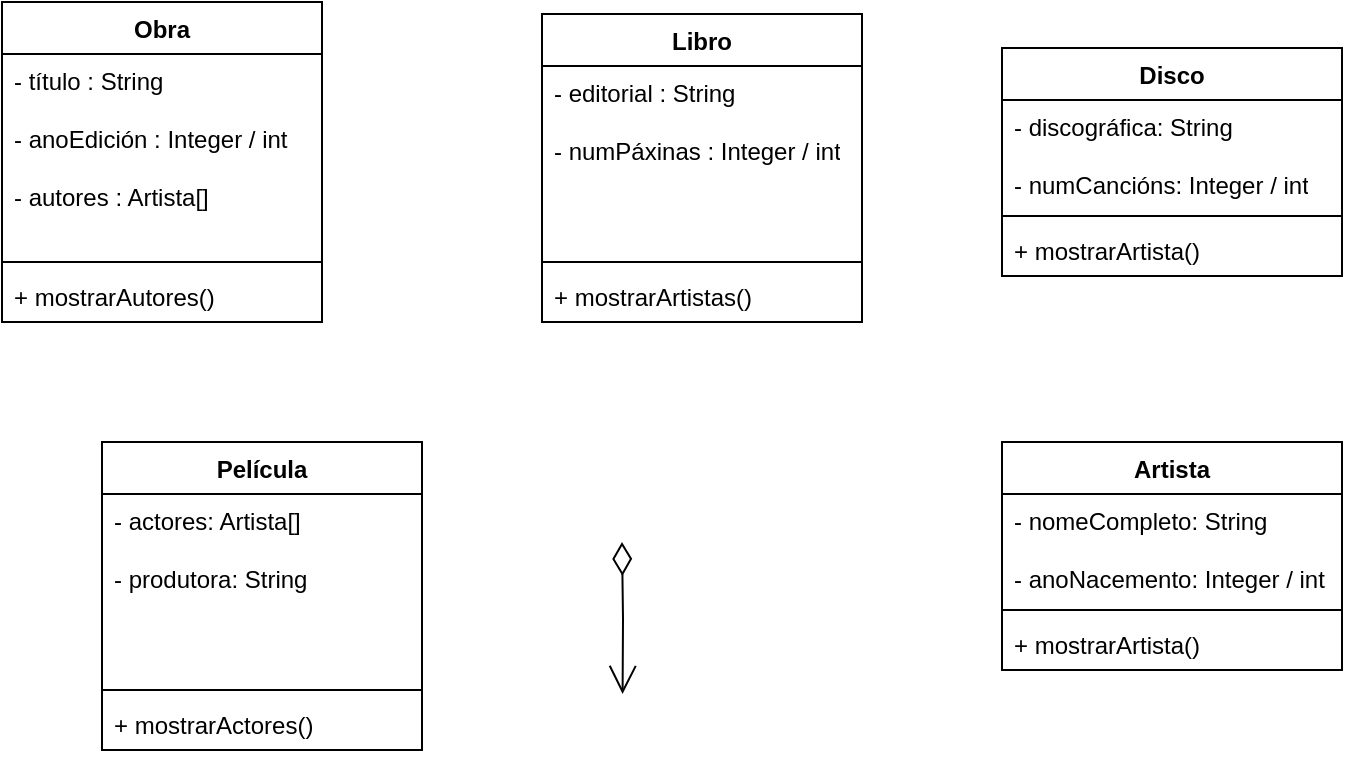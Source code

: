 <mxfile version="24.2.7" type="device">
  <diagram name="Página-1" id="O8me8r2KQjEIU0_Es0y9">
    <mxGraphModel dx="1195" dy="622" grid="1" gridSize="10" guides="1" tooltips="1" connect="1" arrows="1" fold="1" page="1" pageScale="1" pageWidth="1654" pageHeight="1169" math="0" shadow="0">
      <root>
        <mxCell id="0" />
        <mxCell id="1" parent="0" />
        <mxCell id="yO7yk4m7Yw3FB1R7r-Qd-18" value="Obra" style="swimlane;fontStyle=1;align=center;verticalAlign=top;childLayout=stackLayout;horizontal=1;startSize=26;horizontalStack=0;resizeParent=1;resizeParentMax=0;resizeLast=0;collapsible=1;marginBottom=0;whiteSpace=wrap;html=1;" vertex="1" parent="1">
          <mxGeometry x="360" y="330" width="160" height="160" as="geometry" />
        </mxCell>
        <mxCell id="yO7yk4m7Yw3FB1R7r-Qd-19" value="- título : String&lt;div&gt;&lt;br&gt;&lt;/div&gt;&lt;div&gt;- anoEdición : Integer / int&lt;/div&gt;&lt;div&gt;&lt;br&gt;&lt;/div&gt;&lt;div&gt;- autores : Artista[]&lt;br&gt;&lt;div&gt;&lt;br&gt;&lt;/div&gt;&lt;/div&gt;&lt;div&gt;&lt;br&gt;&lt;/div&gt;" style="text;strokeColor=none;fillColor=none;align=left;verticalAlign=top;spacingLeft=4;spacingRight=4;overflow=hidden;rotatable=0;points=[[0,0.5],[1,0.5]];portConstraint=eastwest;whiteSpace=wrap;html=1;" vertex="1" parent="yO7yk4m7Yw3FB1R7r-Qd-18">
          <mxGeometry y="26" width="160" height="100" as="geometry" />
        </mxCell>
        <mxCell id="yO7yk4m7Yw3FB1R7r-Qd-20" value="" style="line;strokeWidth=1;fillColor=none;align=left;verticalAlign=middle;spacingTop=-1;spacingLeft=3;spacingRight=3;rotatable=0;labelPosition=right;points=[];portConstraint=eastwest;strokeColor=inherit;" vertex="1" parent="yO7yk4m7Yw3FB1R7r-Qd-18">
          <mxGeometry y="126" width="160" height="8" as="geometry" />
        </mxCell>
        <mxCell id="yO7yk4m7Yw3FB1R7r-Qd-21" value="+ mostrarAutores()" style="text;strokeColor=none;fillColor=none;align=left;verticalAlign=top;spacingLeft=4;spacingRight=4;overflow=hidden;rotatable=0;points=[[0,0.5],[1,0.5]];portConstraint=eastwest;whiteSpace=wrap;html=1;" vertex="1" parent="yO7yk4m7Yw3FB1R7r-Qd-18">
          <mxGeometry y="134" width="160" height="26" as="geometry" />
        </mxCell>
        <mxCell id="yO7yk4m7Yw3FB1R7r-Qd-22" value="Disco" style="swimlane;fontStyle=1;align=center;verticalAlign=top;childLayout=stackLayout;horizontal=1;startSize=26;horizontalStack=0;resizeParent=1;resizeParentMax=0;resizeLast=0;collapsible=1;marginBottom=0;whiteSpace=wrap;html=1;" vertex="1" parent="1">
          <mxGeometry x="860" y="353" width="170" height="114" as="geometry" />
        </mxCell>
        <mxCell id="yO7yk4m7Yw3FB1R7r-Qd-23" value="&lt;div&gt;&lt;div&gt;- discográfica: String&lt;/div&gt;&lt;/div&gt;&lt;div&gt;&lt;br&gt;&lt;/div&gt;&lt;div&gt;- numCancións: Integer / int&lt;/div&gt;" style="text;strokeColor=none;fillColor=none;align=left;verticalAlign=top;spacingLeft=4;spacingRight=4;overflow=hidden;rotatable=0;points=[[0,0.5],[1,0.5]];portConstraint=eastwest;whiteSpace=wrap;html=1;" vertex="1" parent="yO7yk4m7Yw3FB1R7r-Qd-22">
          <mxGeometry y="26" width="170" height="54" as="geometry" />
        </mxCell>
        <mxCell id="yO7yk4m7Yw3FB1R7r-Qd-24" value="" style="line;strokeWidth=1;fillColor=none;align=left;verticalAlign=middle;spacingTop=-1;spacingLeft=3;spacingRight=3;rotatable=0;labelPosition=right;points=[];portConstraint=eastwest;strokeColor=inherit;" vertex="1" parent="yO7yk4m7Yw3FB1R7r-Qd-22">
          <mxGeometry y="80" width="170" height="8" as="geometry" />
        </mxCell>
        <mxCell id="yO7yk4m7Yw3FB1R7r-Qd-25" value="+ mostrarArtista()" style="text;strokeColor=none;fillColor=none;align=left;verticalAlign=top;spacingLeft=4;spacingRight=4;overflow=hidden;rotatable=0;points=[[0,0.5],[1,0.5]];portConstraint=eastwest;whiteSpace=wrap;html=1;" vertex="1" parent="yO7yk4m7Yw3FB1R7r-Qd-22">
          <mxGeometry y="88" width="170" height="26" as="geometry" />
        </mxCell>
        <mxCell id="yO7yk4m7Yw3FB1R7r-Qd-26" value="Película" style="swimlane;fontStyle=1;align=center;verticalAlign=top;childLayout=stackLayout;horizontal=1;startSize=26;horizontalStack=0;resizeParent=1;resizeParentMax=0;resizeLast=0;collapsible=1;marginBottom=0;whiteSpace=wrap;html=1;" vertex="1" parent="1">
          <mxGeometry x="410" y="550" width="160" height="154" as="geometry" />
        </mxCell>
        <mxCell id="yO7yk4m7Yw3FB1R7r-Qd-27" value="- actores: Artista[]&lt;div&gt;&lt;br&gt;&lt;/div&gt;&lt;div&gt;- produtora: String&lt;/div&gt;&lt;div&gt;&lt;br&gt;&lt;/div&gt;&lt;div&gt;&lt;br&gt;&lt;/div&gt;" style="text;strokeColor=none;fillColor=none;align=left;verticalAlign=top;spacingLeft=4;spacingRight=4;overflow=hidden;rotatable=0;points=[[0,0.5],[1,0.5]];portConstraint=eastwest;whiteSpace=wrap;html=1;" vertex="1" parent="yO7yk4m7Yw3FB1R7r-Qd-26">
          <mxGeometry y="26" width="160" height="94" as="geometry" />
        </mxCell>
        <mxCell id="yO7yk4m7Yw3FB1R7r-Qd-28" value="" style="line;strokeWidth=1;fillColor=none;align=left;verticalAlign=middle;spacingTop=-1;spacingLeft=3;spacingRight=3;rotatable=0;labelPosition=right;points=[];portConstraint=eastwest;strokeColor=inherit;" vertex="1" parent="yO7yk4m7Yw3FB1R7r-Qd-26">
          <mxGeometry y="120" width="160" height="8" as="geometry" />
        </mxCell>
        <mxCell id="yO7yk4m7Yw3FB1R7r-Qd-29" value="+ mostrarActores()" style="text;strokeColor=none;fillColor=none;align=left;verticalAlign=top;spacingLeft=4;spacingRight=4;overflow=hidden;rotatable=0;points=[[0,0.5],[1,0.5]];portConstraint=eastwest;whiteSpace=wrap;html=1;" vertex="1" parent="yO7yk4m7Yw3FB1R7r-Qd-26">
          <mxGeometry y="128" width="160" height="26" as="geometry" />
        </mxCell>
        <mxCell id="yO7yk4m7Yw3FB1R7r-Qd-30" value="Libro" style="swimlane;fontStyle=1;align=center;verticalAlign=top;childLayout=stackLayout;horizontal=1;startSize=26;horizontalStack=0;resizeParent=1;resizeParentMax=0;resizeLast=0;collapsible=1;marginBottom=0;whiteSpace=wrap;html=1;" vertex="1" parent="1">
          <mxGeometry x="630" y="336" width="160" height="154" as="geometry" />
        </mxCell>
        <mxCell id="yO7yk4m7Yw3FB1R7r-Qd-31" value="- editorial : String&lt;div&gt;&lt;br&gt;&lt;/div&gt;&lt;div&gt;- numPáxinas : Integer / int&lt;/div&gt;" style="text;strokeColor=none;fillColor=none;align=left;verticalAlign=top;spacingLeft=4;spacingRight=4;overflow=hidden;rotatable=0;points=[[0,0.5],[1,0.5]];portConstraint=eastwest;whiteSpace=wrap;html=1;" vertex="1" parent="yO7yk4m7Yw3FB1R7r-Qd-30">
          <mxGeometry y="26" width="160" height="94" as="geometry" />
        </mxCell>
        <mxCell id="yO7yk4m7Yw3FB1R7r-Qd-32" value="" style="line;strokeWidth=1;fillColor=none;align=left;verticalAlign=middle;spacingTop=-1;spacingLeft=3;spacingRight=3;rotatable=0;labelPosition=right;points=[];portConstraint=eastwest;strokeColor=inherit;" vertex="1" parent="yO7yk4m7Yw3FB1R7r-Qd-30">
          <mxGeometry y="120" width="160" height="8" as="geometry" />
        </mxCell>
        <mxCell id="yO7yk4m7Yw3FB1R7r-Qd-33" value="+ mostrarArtistas()" style="text;strokeColor=none;fillColor=none;align=left;verticalAlign=top;spacingLeft=4;spacingRight=4;overflow=hidden;rotatable=0;points=[[0,0.5],[1,0.5]];portConstraint=eastwest;whiteSpace=wrap;html=1;" vertex="1" parent="yO7yk4m7Yw3FB1R7r-Qd-30">
          <mxGeometry y="128" width="160" height="26" as="geometry" />
        </mxCell>
        <mxCell id="yO7yk4m7Yw3FB1R7r-Qd-52" value="" style="endArrow=open;html=1;endSize=12;startArrow=diamondThin;startSize=14;startFill=0;edgeStyle=orthogonalEdgeStyle;align=left;verticalAlign=bottom;rounded=0;exitX=0.459;exitY=-0.012;exitDx=0;exitDy=0;exitPerimeter=0;entryX=0.5;entryY=0;entryDx=0;entryDy=0;" edge="1" parent="1">
          <mxGeometry x="-1" y="3" relative="1" as="geometry">
            <mxPoint x="670" y="600.002" as="sourcePoint" />
            <mxPoint x="670.29" y="676" as="targetPoint" />
          </mxGeometry>
        </mxCell>
        <mxCell id="yO7yk4m7Yw3FB1R7r-Qd-68" value="Artista" style="swimlane;fontStyle=1;align=center;verticalAlign=top;childLayout=stackLayout;horizontal=1;startSize=26;horizontalStack=0;resizeParent=1;resizeParentMax=0;resizeLast=0;collapsible=1;marginBottom=0;whiteSpace=wrap;html=1;" vertex="1" parent="1">
          <mxGeometry x="860" y="550" width="170" height="114" as="geometry" />
        </mxCell>
        <mxCell id="yO7yk4m7Yw3FB1R7r-Qd-69" value="- nomeCompleto: String&lt;div&gt;&lt;br&gt;&lt;/div&gt;&lt;div&gt;- anoNacemento: Integer / int&amp;nbsp;&lt;br&gt;&lt;div&gt;&lt;br&gt;&lt;/div&gt;&lt;/div&gt;" style="text;strokeColor=none;fillColor=none;align=left;verticalAlign=top;spacingLeft=4;spacingRight=4;overflow=hidden;rotatable=0;points=[[0,0.5],[1,0.5]];portConstraint=eastwest;whiteSpace=wrap;html=1;" vertex="1" parent="yO7yk4m7Yw3FB1R7r-Qd-68">
          <mxGeometry y="26" width="170" height="54" as="geometry" />
        </mxCell>
        <mxCell id="yO7yk4m7Yw3FB1R7r-Qd-70" value="" style="line;strokeWidth=1;fillColor=none;align=left;verticalAlign=middle;spacingTop=-1;spacingLeft=3;spacingRight=3;rotatable=0;labelPosition=right;points=[];portConstraint=eastwest;strokeColor=inherit;" vertex="1" parent="yO7yk4m7Yw3FB1R7r-Qd-68">
          <mxGeometry y="80" width="170" height="8" as="geometry" />
        </mxCell>
        <mxCell id="yO7yk4m7Yw3FB1R7r-Qd-71" value="+ mostrarArtista()" style="text;strokeColor=none;fillColor=none;align=left;verticalAlign=top;spacingLeft=4;spacingRight=4;overflow=hidden;rotatable=0;points=[[0,0.5],[1,0.5]];portConstraint=eastwest;whiteSpace=wrap;html=1;" vertex="1" parent="yO7yk4m7Yw3FB1R7r-Qd-68">
          <mxGeometry y="88" width="170" height="26" as="geometry" />
        </mxCell>
      </root>
    </mxGraphModel>
  </diagram>
</mxfile>
